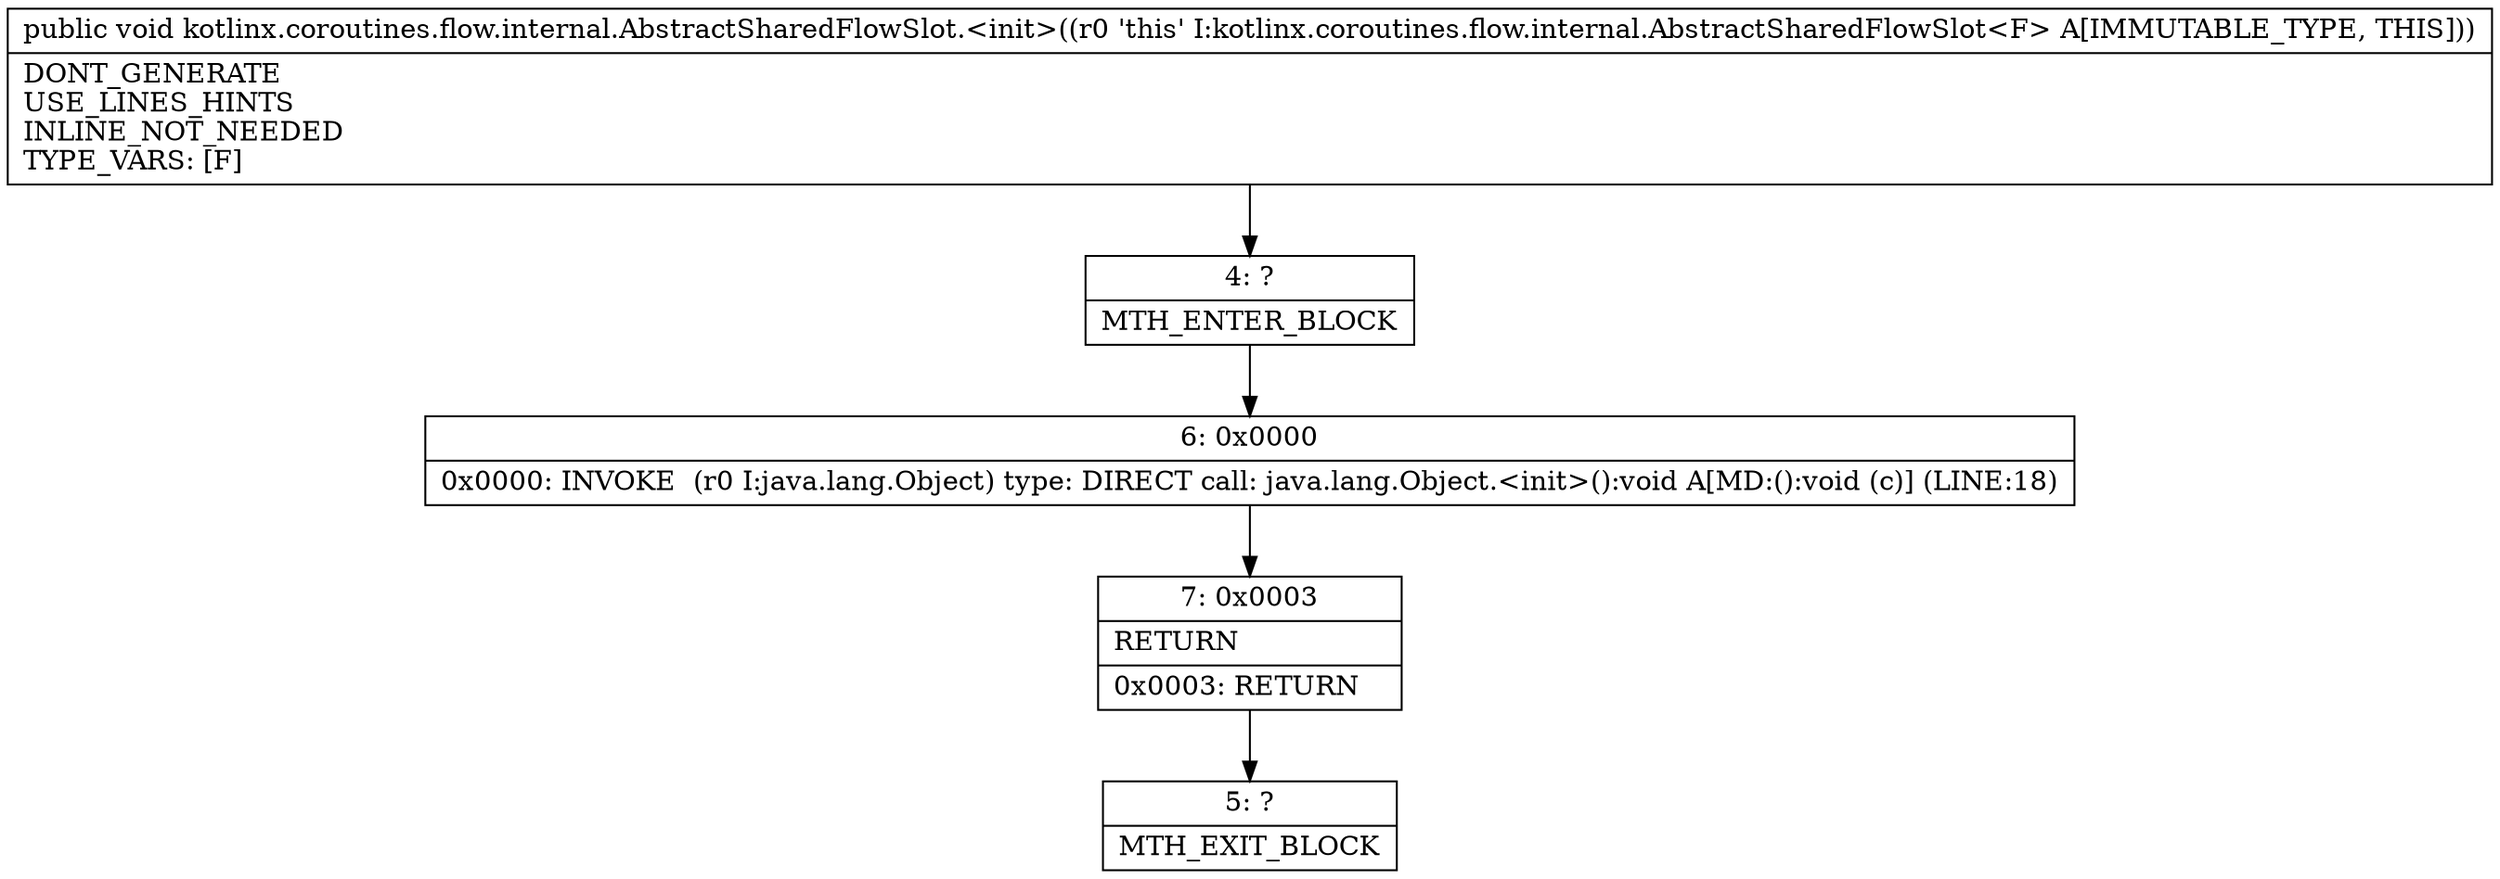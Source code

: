 digraph "CFG forkotlinx.coroutines.flow.internal.AbstractSharedFlowSlot.\<init\>()V" {
Node_4 [shape=record,label="{4\:\ ?|MTH_ENTER_BLOCK\l}"];
Node_6 [shape=record,label="{6\:\ 0x0000|0x0000: INVOKE  (r0 I:java.lang.Object) type: DIRECT call: java.lang.Object.\<init\>():void A[MD:():void (c)] (LINE:18)\l}"];
Node_7 [shape=record,label="{7\:\ 0x0003|RETURN\l|0x0003: RETURN   \l}"];
Node_5 [shape=record,label="{5\:\ ?|MTH_EXIT_BLOCK\l}"];
MethodNode[shape=record,label="{public void kotlinx.coroutines.flow.internal.AbstractSharedFlowSlot.\<init\>((r0 'this' I:kotlinx.coroutines.flow.internal.AbstractSharedFlowSlot\<F\> A[IMMUTABLE_TYPE, THIS]))  | DONT_GENERATE\lUSE_LINES_HINTS\lINLINE_NOT_NEEDED\lTYPE_VARS: [F]\l}"];
MethodNode -> Node_4;Node_4 -> Node_6;
Node_6 -> Node_7;
Node_7 -> Node_5;
}

